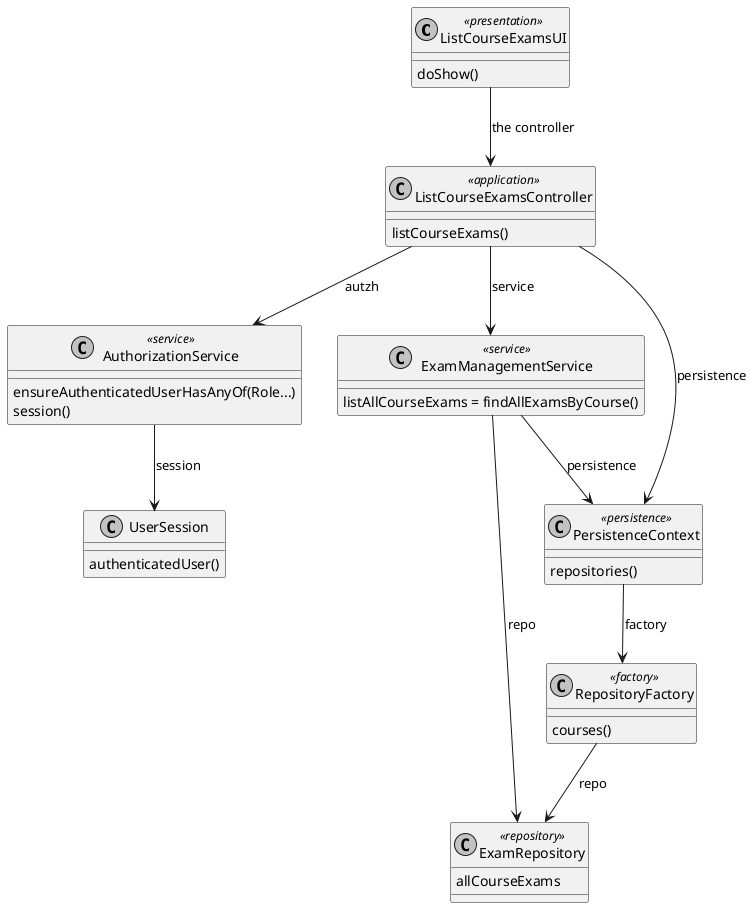 @startuml

skinparam monochrome true
skinparam packageStyle rect
skinparam defaultFontName FG Virgil
skinparam shadowing false

class ListCourseExamsUI <<presentation>> {
    doShow()
}
class ListCourseExamsController <<application>> {
    listCourseExams()
}

class AuthorizationService <<service>> {
    ensureAuthenticatedUserHasAnyOf(Role...)
    session()
}

class UserSession {
    authenticatedUser()
}

class ExamManagementService <<service>> {
    listAllCourseExams = findAllExamsByCourse()
}

class PersistenceContext <<persistence>> {
    repositories()
}

class RepositoryFactory <<factory>> {
    courses()
}

class ExamRepository <<repository>> {
    allCourseExams
}

ListCourseExamsUI --> ListCourseExamsController : the controller
ListCourseExamsController --> AuthorizationService : autzh
ListCourseExamsController --> ExamManagementService : service
ListCourseExamsController --> PersistenceContext : persistence
AuthorizationService --> UserSession : session
ExamManagementService --> PersistenceContext : persistence
ExamManagementService --> ExamRepository : repo
PersistenceContext --> RepositoryFactory : factory
RepositoryFactory --> ExamRepository : repo


@enduml